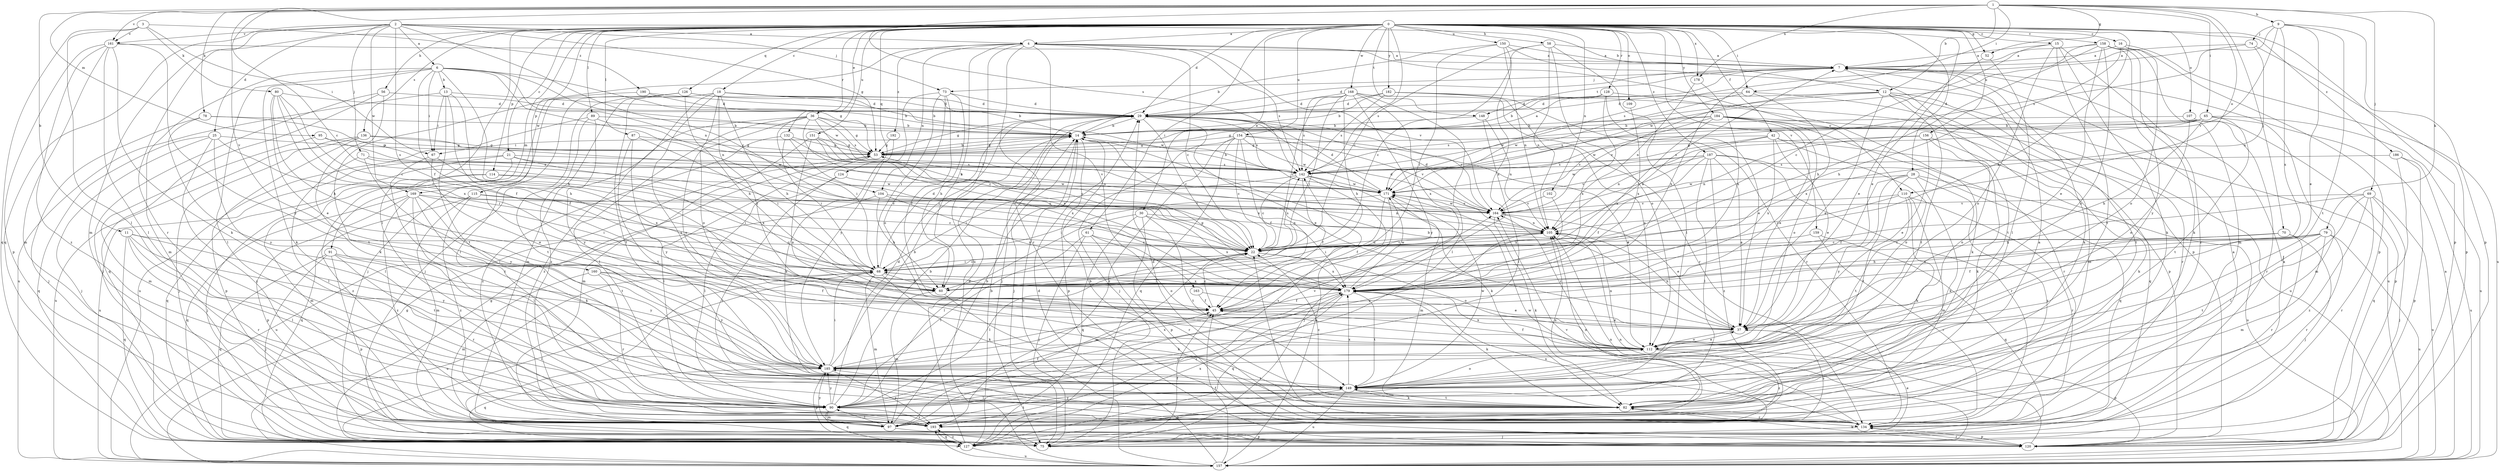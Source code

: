 strict digraph  {
0;
1;
2;
3;
4;
6;
7;
9;
11;
12;
13;
14;
15;
16;
18;
21;
22;
25;
28;
29;
30;
36;
37;
42;
45;
52;
53;
56;
58;
60;
61;
64;
65;
67;
68;
69;
70;
71;
73;
74;
75;
78;
79;
80;
82;
87;
89;
90;
91;
95;
97;
102;
104;
105;
107;
109;
110;
112;
114;
115;
120;
124;
126;
127;
128;
132;
134;
136;
142;
148;
149;
150;
151;
154;
156;
157;
158;
159;
160;
161;
163;
164;
168;
169;
171;
178;
179;
182;
184;
185;
186;
187;
190;
192;
193;
0 -> 4  [label=a];
0 -> 15  [label=c];
0 -> 16  [label=c];
0 -> 18  [label=c];
0 -> 21  [label=c];
0 -> 22  [label=c];
0 -> 25  [label=d];
0 -> 28  [label=d];
0 -> 29  [label=d];
0 -> 30  [label=e];
0 -> 36  [label=e];
0 -> 37  [label=e];
0 -> 42  [label=f];
0 -> 52  [label=g];
0 -> 56  [label=h];
0 -> 58  [label=h];
0 -> 60  [label=h];
0 -> 61  [label=i];
0 -> 64  [label=i];
0 -> 87  [label=l];
0 -> 89  [label=l];
0 -> 90  [label=l];
0 -> 91  [label=m];
0 -> 102  [label=n];
0 -> 107  [label=o];
0 -> 109  [label=o];
0 -> 114  [label=p];
0 -> 115  [label=p];
0 -> 120  [label=p];
0 -> 124  [label=q];
0 -> 126  [label=q];
0 -> 128  [label=r];
0 -> 132  [label=r];
0 -> 136  [label=s];
0 -> 148  [label=t];
0 -> 150  [label=u];
0 -> 151  [label=u];
0 -> 154  [label=u];
0 -> 156  [label=u];
0 -> 158  [label=v];
0 -> 159  [label=v];
0 -> 168  [label=w];
0 -> 178  [label=x];
0 -> 182  [label=y];
0 -> 184  [label=y];
0 -> 186  [label=z];
0 -> 187  [label=z];
1 -> 9  [label=b];
1 -> 11  [label=b];
1 -> 12  [label=b];
1 -> 22  [label=c];
1 -> 52  [label=g];
1 -> 64  [label=i];
1 -> 65  [label=i];
1 -> 69  [label=j];
1 -> 70  [label=j];
1 -> 78  [label=k];
1 -> 79  [label=k];
1 -> 95  [label=m];
1 -> 110  [label=o];
1 -> 142  [label=s];
1 -> 160  [label=v];
1 -> 161  [label=v];
1 -> 178  [label=x];
2 -> 4  [label=a];
2 -> 6  [label=a];
2 -> 12  [label=b];
2 -> 22  [label=c];
2 -> 45  [label=f];
2 -> 53  [label=g];
2 -> 71  [label=j];
2 -> 73  [label=j];
2 -> 97  [label=m];
2 -> 127  [label=q];
2 -> 134  [label=r];
2 -> 161  [label=v];
2 -> 169  [label=w];
3 -> 67  [label=i];
3 -> 80  [label=k];
3 -> 90  [label=l];
3 -> 127  [label=q];
3 -> 161  [label=v];
3 -> 190  [label=z];
4 -> 7  [label=a];
4 -> 22  [label=c];
4 -> 60  [label=h];
4 -> 104  [label=n];
4 -> 110  [label=o];
4 -> 134  [label=r];
4 -> 142  [label=s];
4 -> 157  [label=u];
4 -> 163  [label=v];
4 -> 164  [label=v];
4 -> 169  [label=w];
4 -> 192  [label=z];
6 -> 13  [label=b];
6 -> 45  [label=f];
6 -> 53  [label=g];
6 -> 60  [label=h];
6 -> 67  [label=i];
6 -> 82  [label=k];
6 -> 90  [label=l];
6 -> 97  [label=m];
6 -> 104  [label=n];
6 -> 105  [label=n];
6 -> 171  [label=w];
7 -> 29  [label=d];
7 -> 73  [label=j];
7 -> 82  [label=k];
7 -> 148  [label=t];
7 -> 149  [label=t];
7 -> 179  [label=x];
9 -> 37  [label=e];
9 -> 74  [label=j];
9 -> 120  [label=p];
9 -> 142  [label=s];
9 -> 149  [label=t];
9 -> 164  [label=v];
9 -> 179  [label=x];
11 -> 22  [label=c];
11 -> 90  [label=l];
11 -> 127  [label=q];
11 -> 134  [label=r];
11 -> 149  [label=t];
11 -> 185  [label=y];
12 -> 29  [label=d];
12 -> 37  [label=e];
12 -> 97  [label=m];
12 -> 134  [label=r];
12 -> 149  [label=t];
12 -> 157  [label=u];
12 -> 164  [label=v];
12 -> 171  [label=w];
13 -> 29  [label=d];
13 -> 45  [label=f];
13 -> 60  [label=h];
13 -> 67  [label=i];
13 -> 149  [label=t];
13 -> 157  [label=u];
14 -> 53  [label=g];
14 -> 67  [label=i];
14 -> 75  [label=j];
14 -> 120  [label=p];
14 -> 179  [label=x];
15 -> 7  [label=a];
15 -> 22  [label=c];
15 -> 82  [label=k];
15 -> 112  [label=o];
15 -> 149  [label=t];
15 -> 193  [label=z];
16 -> 7  [label=a];
16 -> 60  [label=h];
16 -> 112  [label=o];
16 -> 157  [label=u];
18 -> 14  [label=b];
18 -> 29  [label=d];
18 -> 45  [label=f];
18 -> 60  [label=h];
18 -> 75  [label=j];
18 -> 97  [label=m];
18 -> 112  [label=o];
18 -> 171  [label=w];
18 -> 185  [label=y];
18 -> 193  [label=z];
21 -> 22  [label=c];
21 -> 127  [label=q];
21 -> 142  [label=s];
21 -> 157  [label=u];
21 -> 179  [label=x];
21 -> 193  [label=z];
22 -> 68  [label=i];
22 -> 90  [label=l];
22 -> 97  [label=m];
22 -> 105  [label=n];
22 -> 112  [label=o];
22 -> 142  [label=s];
22 -> 179  [label=x];
25 -> 53  [label=g];
25 -> 68  [label=i];
25 -> 75  [label=j];
25 -> 90  [label=l];
25 -> 127  [label=q];
25 -> 193  [label=z];
28 -> 45  [label=f];
28 -> 82  [label=k];
28 -> 149  [label=t];
28 -> 157  [label=u];
28 -> 171  [label=w];
28 -> 185  [label=y];
28 -> 193  [label=z];
29 -> 14  [label=b];
29 -> 22  [label=c];
29 -> 37  [label=e];
29 -> 53  [label=g];
29 -> 75  [label=j];
29 -> 142  [label=s];
29 -> 164  [label=v];
30 -> 90  [label=l];
30 -> 105  [label=n];
30 -> 120  [label=p];
30 -> 127  [label=q];
30 -> 149  [label=t];
30 -> 179  [label=x];
36 -> 14  [label=b];
36 -> 53  [label=g];
36 -> 68  [label=i];
36 -> 90  [label=l];
36 -> 112  [label=o];
36 -> 142  [label=s];
36 -> 164  [label=v];
36 -> 179  [label=x];
36 -> 193  [label=z];
37 -> 14  [label=b];
37 -> 105  [label=n];
37 -> 112  [label=o];
37 -> 193  [label=z];
42 -> 37  [label=e];
42 -> 53  [label=g];
42 -> 82  [label=k];
42 -> 105  [label=n];
42 -> 112  [label=o];
42 -> 142  [label=s];
42 -> 179  [label=x];
45 -> 22  [label=c];
45 -> 37  [label=e];
52 -> 37  [label=e];
52 -> 90  [label=l];
53 -> 7  [label=a];
53 -> 14  [label=b];
53 -> 90  [label=l];
53 -> 142  [label=s];
56 -> 29  [label=d];
56 -> 75  [label=j];
56 -> 82  [label=k];
56 -> 127  [label=q];
58 -> 7  [label=a];
58 -> 22  [label=c];
58 -> 90  [label=l];
58 -> 105  [label=n];
58 -> 112  [label=o];
58 -> 142  [label=s];
60 -> 7  [label=a];
60 -> 82  [label=k];
60 -> 97  [label=m];
61 -> 22  [label=c];
61 -> 75  [label=j];
61 -> 90  [label=l];
61 -> 112  [label=o];
61 -> 134  [label=r];
64 -> 29  [label=d];
64 -> 149  [label=t];
64 -> 171  [label=w];
64 -> 179  [label=x];
65 -> 14  [label=b];
65 -> 53  [label=g];
65 -> 60  [label=h];
65 -> 97  [label=m];
65 -> 142  [label=s];
65 -> 149  [label=t];
65 -> 157  [label=u];
65 -> 171  [label=w];
67 -> 37  [label=e];
67 -> 149  [label=t];
67 -> 179  [label=x];
68 -> 22  [label=c];
68 -> 29  [label=d];
68 -> 60  [label=h];
68 -> 75  [label=j];
68 -> 82  [label=k];
68 -> 97  [label=m];
68 -> 157  [label=u];
68 -> 179  [label=x];
69 -> 60  [label=h];
69 -> 75  [label=j];
69 -> 90  [label=l];
69 -> 134  [label=r];
69 -> 157  [label=u];
69 -> 164  [label=v];
69 -> 193  [label=z];
70 -> 22  [label=c];
70 -> 75  [label=j];
70 -> 134  [label=r];
70 -> 179  [label=x];
71 -> 22  [label=c];
71 -> 90  [label=l];
71 -> 142  [label=s];
71 -> 185  [label=y];
73 -> 29  [label=d];
73 -> 45  [label=f];
73 -> 60  [label=h];
73 -> 68  [label=i];
73 -> 112  [label=o];
73 -> 185  [label=y];
74 -> 7  [label=a];
74 -> 105  [label=n];
74 -> 120  [label=p];
74 -> 142  [label=s];
75 -> 45  [label=f];
75 -> 105  [label=n];
78 -> 14  [label=b];
78 -> 75  [label=j];
78 -> 142  [label=s];
78 -> 185  [label=y];
79 -> 22  [label=c];
79 -> 45  [label=f];
79 -> 60  [label=h];
79 -> 97  [label=m];
79 -> 134  [label=r];
79 -> 149  [label=t];
79 -> 157  [label=u];
80 -> 22  [label=c];
80 -> 29  [label=d];
80 -> 37  [label=e];
80 -> 60  [label=h];
80 -> 68  [label=i];
80 -> 179  [label=x];
82 -> 7  [label=a];
82 -> 22  [label=c];
82 -> 29  [label=d];
82 -> 105  [label=n];
82 -> 134  [label=r];
82 -> 149  [label=t];
87 -> 53  [label=g];
87 -> 68  [label=i];
87 -> 149  [label=t];
87 -> 185  [label=y];
89 -> 14  [label=b];
89 -> 22  [label=c];
89 -> 149  [label=t];
89 -> 157  [label=u];
89 -> 185  [label=y];
90 -> 14  [label=b];
90 -> 29  [label=d];
90 -> 45  [label=f];
90 -> 97  [label=m];
90 -> 127  [label=q];
90 -> 185  [label=y];
90 -> 193  [label=z];
91 -> 68  [label=i];
91 -> 75  [label=j];
91 -> 120  [label=p];
91 -> 127  [label=q];
91 -> 134  [label=r];
91 -> 185  [label=y];
95 -> 53  [label=g];
95 -> 97  [label=m];
95 -> 142  [label=s];
97 -> 14  [label=b];
97 -> 90  [label=l];
97 -> 120  [label=p];
97 -> 142  [label=s];
97 -> 149  [label=t];
97 -> 185  [label=y];
102 -> 164  [label=v];
102 -> 179  [label=x];
104 -> 60  [label=h];
104 -> 105  [label=n];
104 -> 157  [label=u];
104 -> 164  [label=v];
104 -> 179  [label=x];
105 -> 22  [label=c];
105 -> 29  [label=d];
105 -> 68  [label=i];
105 -> 185  [label=y];
107 -> 14  [label=b];
107 -> 112  [label=o];
107 -> 120  [label=p];
107 -> 134  [label=r];
109 -> 179  [label=x];
110 -> 22  [label=c];
110 -> 82  [label=k];
110 -> 97  [label=m];
110 -> 134  [label=r];
110 -> 149  [label=t];
110 -> 164  [label=v];
112 -> 37  [label=e];
112 -> 45  [label=f];
112 -> 105  [label=n];
112 -> 120  [label=p];
112 -> 164  [label=v];
112 -> 179  [label=x];
112 -> 185  [label=y];
112 -> 193  [label=z];
114 -> 68  [label=i];
114 -> 75  [label=j];
114 -> 97  [label=m];
114 -> 171  [label=w];
115 -> 22  [label=c];
115 -> 97  [label=m];
115 -> 127  [label=q];
115 -> 164  [label=v];
115 -> 193  [label=z];
120 -> 82  [label=k];
120 -> 105  [label=n];
120 -> 134  [label=r];
124 -> 90  [label=l];
124 -> 134  [label=r];
124 -> 171  [label=w];
126 -> 14  [label=b];
126 -> 29  [label=d];
126 -> 60  [label=h];
126 -> 75  [label=j];
126 -> 90  [label=l];
126 -> 149  [label=t];
127 -> 7  [label=a];
127 -> 14  [label=b];
127 -> 29  [label=d];
127 -> 37  [label=e];
127 -> 53  [label=g];
127 -> 68  [label=i];
127 -> 157  [label=u];
127 -> 164  [label=v];
127 -> 179  [label=x];
127 -> 193  [label=z];
128 -> 14  [label=b];
128 -> 29  [label=d];
128 -> 37  [label=e];
128 -> 82  [label=k];
128 -> 179  [label=x];
132 -> 53  [label=g];
132 -> 68  [label=i];
132 -> 164  [label=v];
132 -> 179  [label=x];
132 -> 193  [label=z];
134 -> 7  [label=a];
134 -> 14  [label=b];
134 -> 22  [label=c];
134 -> 75  [label=j];
134 -> 120  [label=p];
134 -> 171  [label=w];
134 -> 179  [label=x];
134 -> 185  [label=y];
136 -> 53  [label=g];
136 -> 75  [label=j];
136 -> 120  [label=p];
136 -> 157  [label=u];
136 -> 171  [label=w];
142 -> 14  [label=b];
142 -> 22  [label=c];
142 -> 45  [label=f];
142 -> 68  [label=i];
142 -> 82  [label=k];
142 -> 157  [label=u];
142 -> 171  [label=w];
148 -> 14  [label=b];
148 -> 90  [label=l];
148 -> 105  [label=n];
149 -> 82  [label=k];
149 -> 90  [label=l];
149 -> 112  [label=o];
149 -> 127  [label=q];
149 -> 157  [label=u];
149 -> 171  [label=w];
149 -> 179  [label=x];
150 -> 7  [label=a];
150 -> 14  [label=b];
150 -> 68  [label=i];
150 -> 105  [label=n];
150 -> 120  [label=p];
150 -> 179  [label=x];
151 -> 22  [label=c];
151 -> 53  [label=g];
151 -> 97  [label=m];
151 -> 105  [label=n];
151 -> 112  [label=o];
154 -> 22  [label=c];
154 -> 45  [label=f];
154 -> 53  [label=g];
154 -> 75  [label=j];
154 -> 112  [label=o];
154 -> 127  [label=q];
154 -> 164  [label=v];
154 -> 171  [label=w];
154 -> 193  [label=z];
156 -> 37  [label=e];
156 -> 53  [label=g];
156 -> 82  [label=k];
156 -> 105  [label=n];
156 -> 112  [label=o];
157 -> 7  [label=a];
157 -> 14  [label=b];
157 -> 29  [label=d];
157 -> 45  [label=f];
157 -> 53  [label=g];
157 -> 193  [label=z];
158 -> 7  [label=a];
158 -> 37  [label=e];
158 -> 60  [label=h];
158 -> 82  [label=k];
158 -> 97  [label=m];
158 -> 112  [label=o];
158 -> 120  [label=p];
158 -> 171  [label=w];
158 -> 185  [label=y];
159 -> 22  [label=c];
159 -> 127  [label=q];
159 -> 134  [label=r];
160 -> 45  [label=f];
160 -> 97  [label=m];
160 -> 134  [label=r];
160 -> 179  [label=x];
160 -> 185  [label=y];
161 -> 7  [label=a];
161 -> 82  [label=k];
161 -> 90  [label=l];
161 -> 97  [label=m];
161 -> 120  [label=p];
161 -> 185  [label=y];
161 -> 193  [label=z];
163 -> 37  [label=e];
163 -> 45  [label=f];
164 -> 29  [label=d];
164 -> 37  [label=e];
164 -> 82  [label=k];
164 -> 105  [label=n];
164 -> 171  [label=w];
168 -> 22  [label=c];
168 -> 29  [label=d];
168 -> 60  [label=h];
168 -> 68  [label=i];
168 -> 90  [label=l];
168 -> 134  [label=r];
168 -> 142  [label=s];
168 -> 179  [label=x];
168 -> 185  [label=y];
169 -> 68  [label=i];
169 -> 82  [label=k];
169 -> 90  [label=l];
169 -> 120  [label=p];
169 -> 127  [label=q];
169 -> 149  [label=t];
169 -> 164  [label=v];
169 -> 193  [label=z];
171 -> 29  [label=d];
171 -> 45  [label=f];
171 -> 68  [label=i];
171 -> 75  [label=j];
171 -> 97  [label=m];
171 -> 164  [label=v];
178 -> 105  [label=n];
178 -> 179  [label=x];
179 -> 45  [label=f];
179 -> 53  [label=g];
179 -> 68  [label=i];
179 -> 82  [label=k];
179 -> 127  [label=q];
179 -> 149  [label=t];
179 -> 171  [label=w];
179 -> 193  [label=z];
182 -> 14  [label=b];
182 -> 29  [label=d];
182 -> 112  [label=o];
182 -> 120  [label=p];
182 -> 134  [label=r];
182 -> 142  [label=s];
184 -> 14  [label=b];
184 -> 37  [label=e];
184 -> 112  [label=o];
184 -> 127  [label=q];
184 -> 134  [label=r];
184 -> 142  [label=s];
184 -> 157  [label=u];
184 -> 164  [label=v];
184 -> 179  [label=x];
185 -> 14  [label=b];
185 -> 68  [label=i];
185 -> 120  [label=p];
185 -> 127  [label=q];
185 -> 149  [label=t];
185 -> 164  [label=v];
185 -> 179  [label=x];
185 -> 193  [label=z];
186 -> 120  [label=p];
186 -> 127  [label=q];
186 -> 142  [label=s];
186 -> 157  [label=u];
187 -> 37  [label=e];
187 -> 45  [label=f];
187 -> 90  [label=l];
187 -> 127  [label=q];
187 -> 134  [label=r];
187 -> 142  [label=s];
187 -> 164  [label=v];
187 -> 171  [label=w];
187 -> 193  [label=z];
190 -> 14  [label=b];
190 -> 29  [label=d];
190 -> 149  [label=t];
192 -> 53  [label=g];
192 -> 82  [label=k];
193 -> 105  [label=n];
193 -> 127  [label=q];
}
